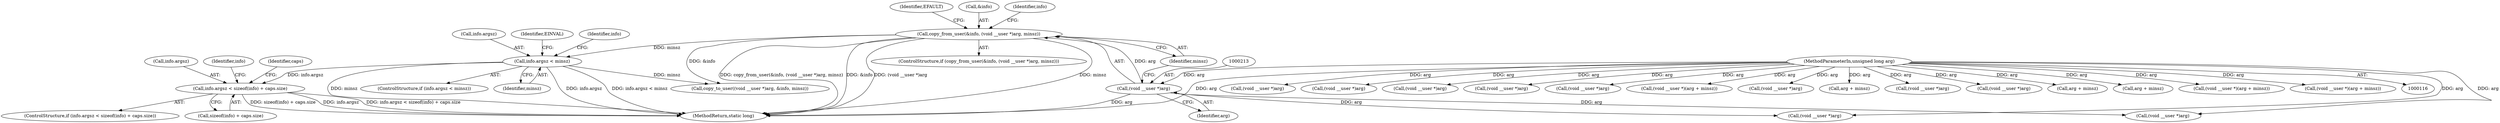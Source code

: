 digraph "0_linux_05692d7005a364add85c6e25a6c4447ce08f913a@API" {
"1000521" [label="(Call,info.argsz < sizeof(info) + caps.size)"];
"1000220" [label="(Call,info.argsz < minsz)"];
"1000209" [label="(Call,copy_from_user(&info, (void __user *)arg, minsz))"];
"1000212" [label="(Call,(void __user *)arg)"];
"1000119" [label="(MethodParameterIn,unsigned long arg)"];
"1000208" [label="(ControlStructure,if (copy_from_user(&info, (void __user *)arg, minsz)))"];
"1000588" [label="(Call,copy_to_user((void __user *)arg, &info, minsz))"];
"1000520" [label="(ControlStructure,if (info.argsz < sizeof(info) + caps.size))"];
"1000230" [label="(Identifier,info)"];
"1001111" [label="(Call,(void __user *)arg)"];
"1000557" [label="(Call,(void __user *)arg)"];
"1000183" [label="(Call,(void __user *)arg)"];
"1000522" [label="(Call,info.argsz)"];
"1000589" [label="(Call,(void __user *)arg)"];
"1000911" [label="(Call,(void __user *)arg)"];
"1000525" [label="(Call,sizeof(info) + caps.size)"];
"1001369" [label="(MethodReturn,static long)"];
"1000218" [label="(Identifier,EFAULT)"];
"1000221" [label="(Call,info.argsz)"];
"1000686" [label="(Call,(void __user *)arg)"];
"1001047" [label="(Call,(void __user *)arg)"];
"1000219" [label="(ControlStructure,if (info.argsz < minsz))"];
"1000220" [label="(Call,info.argsz < minsz)"];
"1000215" [label="(Identifier,minsz)"];
"1001063" [label="(Call,(void __user *)(arg + minsz))"];
"1000209" [label="(Call,copy_from_user(&info, (void __user *)arg, minsz))"];
"1000609" [label="(Call,(void __user *)arg)"];
"1000823" [label="(Call,arg + minsz)"];
"1000214" [label="(Identifier,arg)"];
"1000212" [label="(Call,(void __user *)arg)"];
"1000136" [label="(Call,(void __user *)arg)"];
"1000227" [label="(Identifier,EINVAL)"];
"1000210" [label="(Call,&info)"];
"1000119" [label="(MethodParameterIn,unsigned long arg)"];
"1000714" [label="(Call,(void __user *)arg)"];
"1000224" [label="(Identifier,minsz)"];
"1001220" [label="(Call,arg + minsz)"];
"1001065" [label="(Call,arg + minsz)"];
"1000534" [label="(Identifier,info)"];
"1000821" [label="(Call,(void __user *)(arg + minsz))"];
"1001218" [label="(Call,(void __user *)(arg + minsz))"];
"1000551" [label="(Identifier,caps)"];
"1000521" [label="(Call,info.argsz < sizeof(info) + caps.size)"];
"1000222" [label="(Identifier,info)"];
"1000521" -> "1000520"  [label="AST: "];
"1000521" -> "1000525"  [label="CFG: "];
"1000522" -> "1000521"  [label="AST: "];
"1000525" -> "1000521"  [label="AST: "];
"1000534" -> "1000521"  [label="CFG: "];
"1000551" -> "1000521"  [label="CFG: "];
"1000521" -> "1001369"  [label="DDG: sizeof(info) + caps.size"];
"1000521" -> "1001369"  [label="DDG: info.argsz"];
"1000521" -> "1001369"  [label="DDG: info.argsz < sizeof(info) + caps.size"];
"1000220" -> "1000521"  [label="DDG: info.argsz"];
"1000220" -> "1000219"  [label="AST: "];
"1000220" -> "1000224"  [label="CFG: "];
"1000221" -> "1000220"  [label="AST: "];
"1000224" -> "1000220"  [label="AST: "];
"1000227" -> "1000220"  [label="CFG: "];
"1000230" -> "1000220"  [label="CFG: "];
"1000220" -> "1001369"  [label="DDG: info.argsz"];
"1000220" -> "1001369"  [label="DDG: info.argsz < minsz"];
"1000220" -> "1001369"  [label="DDG: minsz"];
"1000209" -> "1000220"  [label="DDG: minsz"];
"1000220" -> "1000588"  [label="DDG: minsz"];
"1000209" -> "1000208"  [label="AST: "];
"1000209" -> "1000215"  [label="CFG: "];
"1000210" -> "1000209"  [label="AST: "];
"1000212" -> "1000209"  [label="AST: "];
"1000215" -> "1000209"  [label="AST: "];
"1000218" -> "1000209"  [label="CFG: "];
"1000222" -> "1000209"  [label="CFG: "];
"1000209" -> "1001369"  [label="DDG: copy_from_user(&info, (void __user *)arg, minsz)"];
"1000209" -> "1001369"  [label="DDG: &info"];
"1000209" -> "1001369"  [label="DDG: (void __user *)arg"];
"1000209" -> "1001369"  [label="DDG: minsz"];
"1000212" -> "1000209"  [label="DDG: arg"];
"1000209" -> "1000588"  [label="DDG: &info"];
"1000212" -> "1000214"  [label="CFG: "];
"1000213" -> "1000212"  [label="AST: "];
"1000214" -> "1000212"  [label="AST: "];
"1000215" -> "1000212"  [label="CFG: "];
"1000212" -> "1001369"  [label="DDG: arg"];
"1000119" -> "1000212"  [label="DDG: arg"];
"1000212" -> "1000557"  [label="DDG: arg"];
"1000212" -> "1000589"  [label="DDG: arg"];
"1000119" -> "1000116"  [label="AST: "];
"1000119" -> "1001369"  [label="DDG: arg"];
"1000119" -> "1000136"  [label="DDG: arg"];
"1000119" -> "1000183"  [label="DDG: arg"];
"1000119" -> "1000557"  [label="DDG: arg"];
"1000119" -> "1000589"  [label="DDG: arg"];
"1000119" -> "1000609"  [label="DDG: arg"];
"1000119" -> "1000686"  [label="DDG: arg"];
"1000119" -> "1000714"  [label="DDG: arg"];
"1000119" -> "1000821"  [label="DDG: arg"];
"1000119" -> "1000823"  [label="DDG: arg"];
"1000119" -> "1000911"  [label="DDG: arg"];
"1000119" -> "1001047"  [label="DDG: arg"];
"1000119" -> "1001063"  [label="DDG: arg"];
"1000119" -> "1001065"  [label="DDG: arg"];
"1000119" -> "1001111"  [label="DDG: arg"];
"1000119" -> "1001218"  [label="DDG: arg"];
"1000119" -> "1001220"  [label="DDG: arg"];
}
